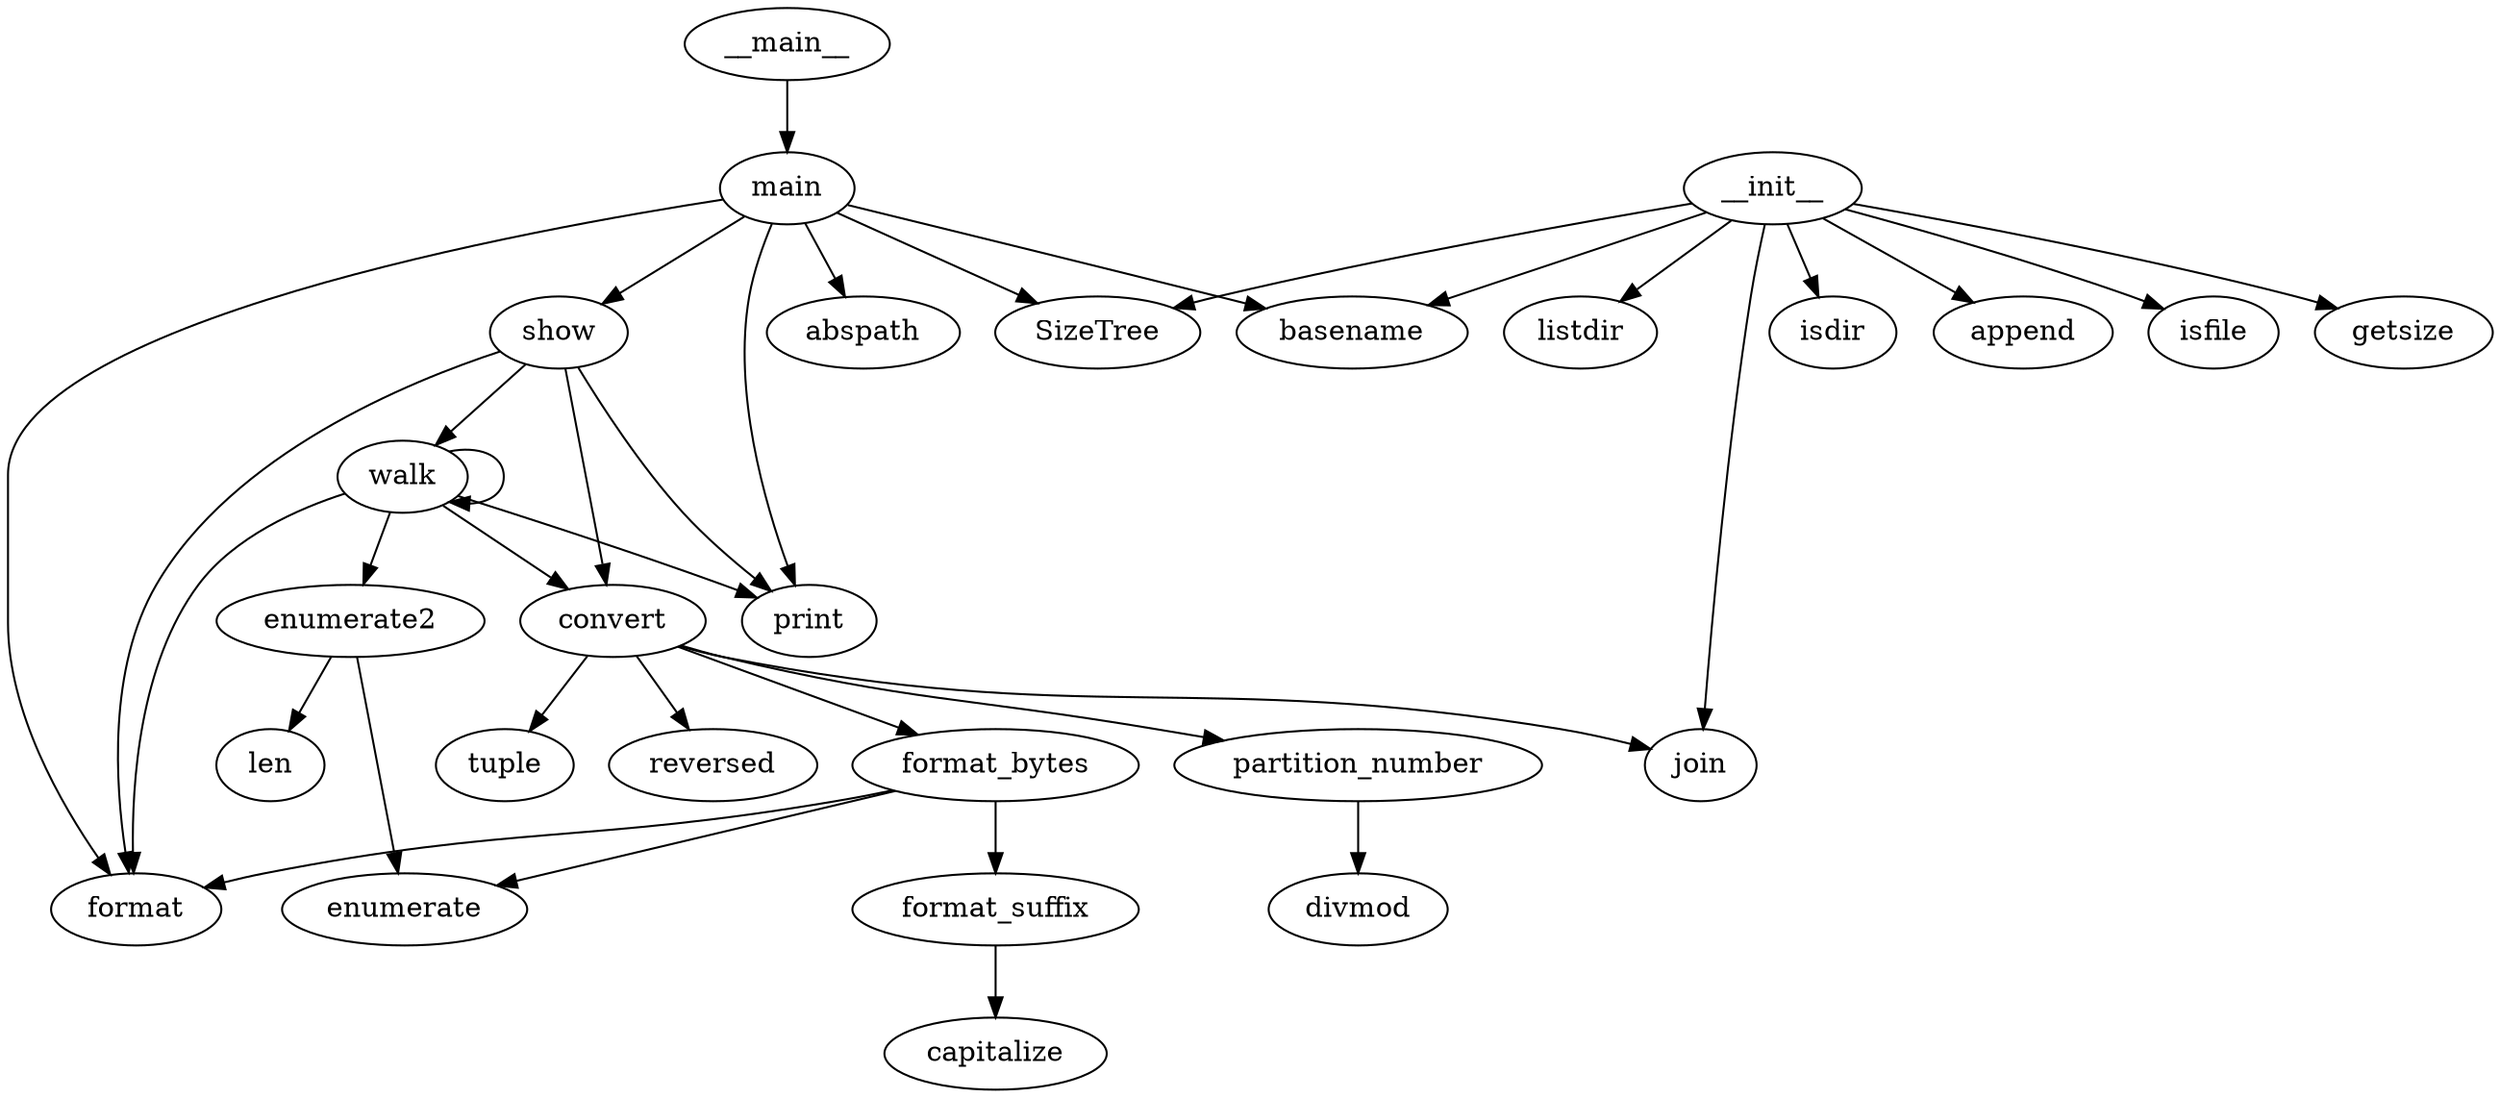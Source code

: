 digraph  {
main;
SizeTree;
abspath;
print;
format;
basename;
show;
convert;
walk;
enumerate2;
len;
enumerate;
__init__;
listdir;
join;
isdir;
append;
isfile;
getsize;
reversed;
tuple;
format_bytes;
partition_number;
divmod;
format_suffix;
capitalize;
__main__;
main -> SizeTree;
main -> abspath;
main -> print;
main -> format;
main -> basename;
main -> show;
show -> print;
show -> format;
show -> convert;
show -> walk;
convert -> reversed;
convert -> tuple;
convert -> format_bytes;
convert -> partition_number;
convert -> join;
walk -> enumerate2;
walk -> print;
walk -> format;
walk -> convert;
walk -> walk;
enumerate2 -> len;
enumerate2 -> enumerate;
__init__ -> basename;
__init__ -> listdir;
__init__ -> join;
__init__ -> isdir;
__init__ -> SizeTree;
__init__ -> append;
__init__ -> isfile;
__init__ -> getsize;
format_bytes -> enumerate;
format_bytes -> format;
format_bytes -> format_suffix;
partition_number -> divmod;
format_suffix -> capitalize;
__main__ -> main;
}
